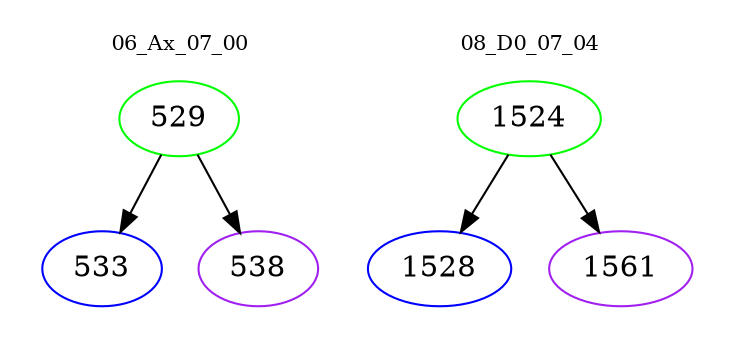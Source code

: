digraph{
subgraph cluster_0 {
color = white
label = "06_Ax_07_00";
fontsize=10;
T0_529 [label="529", color="green"]
T0_529 -> T0_533 [color="black"]
T0_533 [label="533", color="blue"]
T0_529 -> T0_538 [color="black"]
T0_538 [label="538", color="purple"]
}
subgraph cluster_1 {
color = white
label = "08_D0_07_04";
fontsize=10;
T1_1524 [label="1524", color="green"]
T1_1524 -> T1_1528 [color="black"]
T1_1528 [label="1528", color="blue"]
T1_1524 -> T1_1561 [color="black"]
T1_1561 [label="1561", color="purple"]
}
}
